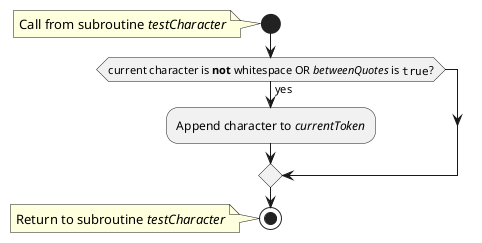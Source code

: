 @startuml
'https://plantuml.com/activity-diagram-beta

start
note: Call from subroutine //testCharacter//

if (current character is **not** whitespace OR //betweenQuotes// is ""true""?) is (yes) then
  :Append character to //currentToken//;
endif

stop
note: Return to subroutine //testCharacter//

@enduml
